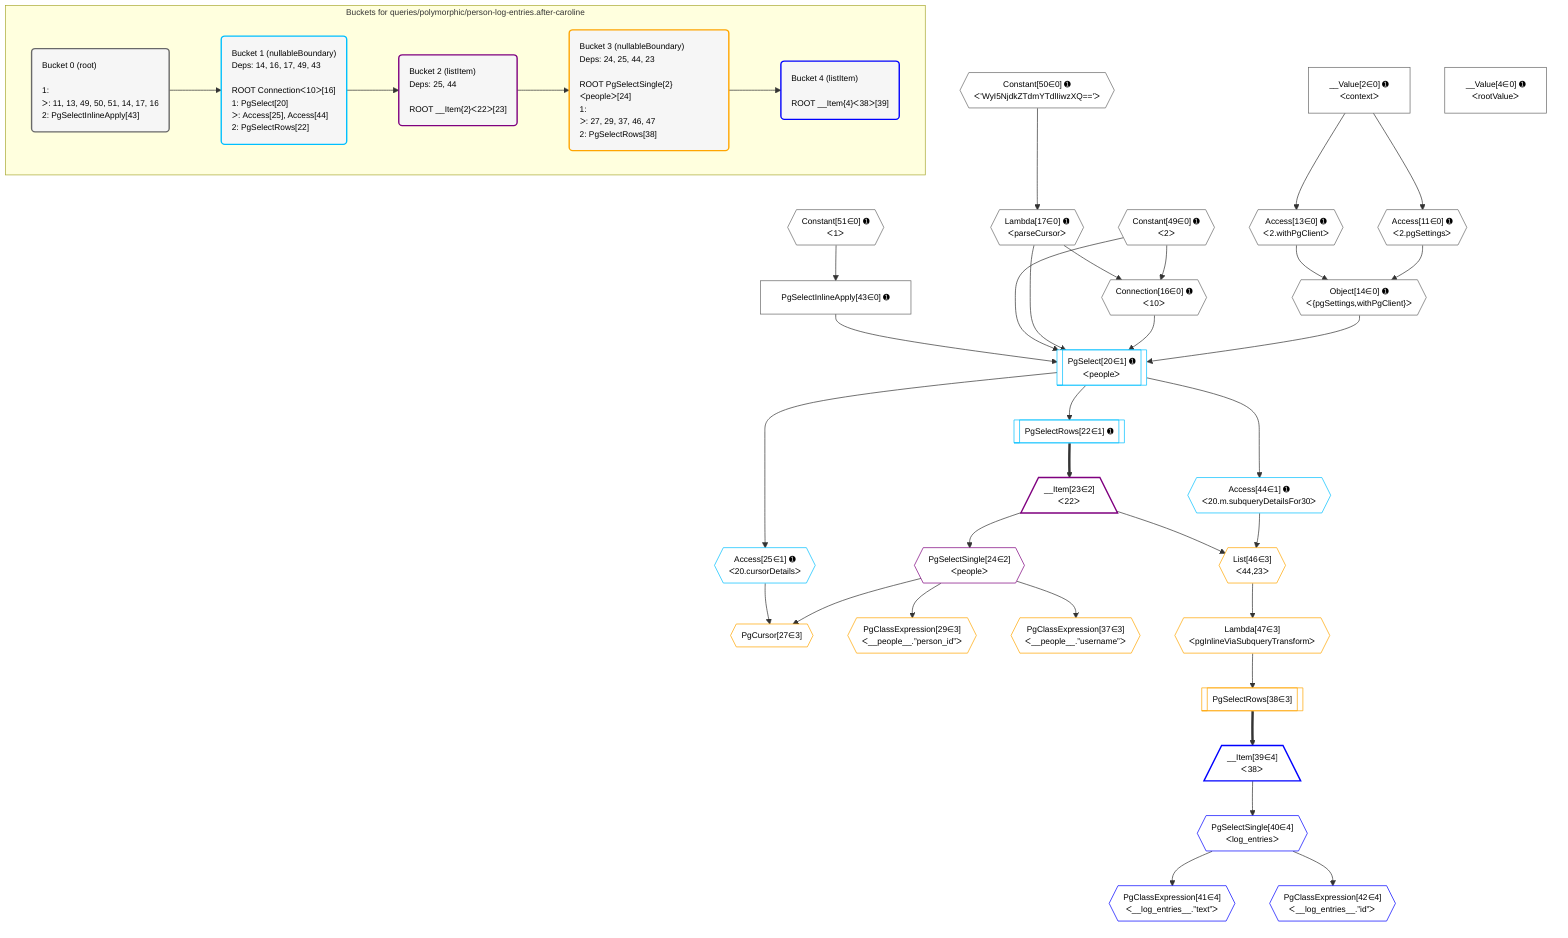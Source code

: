 %%{init: {'themeVariables': { 'fontSize': '12px'}}}%%
graph TD
    classDef path fill:#eee,stroke:#000,color:#000
    classDef plan fill:#fff,stroke-width:1px,color:#000
    classDef itemplan fill:#fff,stroke-width:2px,color:#000
    classDef unbatchedplan fill:#dff,stroke-width:1px,color:#000
    classDef sideeffectplan fill:#fcc,stroke-width:2px,color:#000
    classDef bucket fill:#f6f6f6,color:#000,stroke-width:2px,text-align:left

    subgraph "Buckets for queries/polymorphic/person-log-entries.after-caroline"
    Bucket0("Bucket 0 (root)<br /><br />1: <br />ᐳ: 11, 13, 49, 50, 51, 14, 17, 16<br />2: PgSelectInlineApply[43]"):::bucket
    Bucket1("Bucket 1 (nullableBoundary)<br />Deps: 14, 16, 17, 49, 43<br /><br />ROOT Connectionᐸ10ᐳ[16]<br />1: PgSelect[20]<br />ᐳ: Access[25], Access[44]<br />2: PgSelectRows[22]"):::bucket
    Bucket2("Bucket 2 (listItem)<br />Deps: 25, 44<br /><br />ROOT __Item{2}ᐸ22ᐳ[23]"):::bucket
    Bucket3("Bucket 3 (nullableBoundary)<br />Deps: 24, 25, 44, 23<br /><br />ROOT PgSelectSingle{2}ᐸpeopleᐳ[24]<br />1: <br />ᐳ: 27, 29, 37, 46, 47<br />2: PgSelectRows[38]"):::bucket
    Bucket4("Bucket 4 (listItem)<br /><br />ROOT __Item{4}ᐸ38ᐳ[39]"):::bucket
    end
    Bucket0 --> Bucket1
    Bucket1 --> Bucket2
    Bucket2 --> Bucket3
    Bucket3 --> Bucket4

    %% plan dependencies
    Object14{{"Object[14∈0] ➊<br />ᐸ{pgSettings,withPgClient}ᐳ"}}:::plan
    Access11{{"Access[11∈0] ➊<br />ᐸ2.pgSettingsᐳ"}}:::plan
    Access13{{"Access[13∈0] ➊<br />ᐸ2.withPgClientᐳ"}}:::plan
    Access11 & Access13 --> Object14
    Connection16{{"Connection[16∈0] ➊<br />ᐸ10ᐳ"}}:::plan
    Constant49{{"Constant[49∈0] ➊<br />ᐸ2ᐳ"}}:::plan
    Lambda17{{"Lambda[17∈0] ➊<br />ᐸparseCursorᐳ"}}:::plan
    Constant49 & Lambda17 --> Connection16
    __Value2["__Value[2∈0] ➊<br />ᐸcontextᐳ"]:::plan
    __Value2 --> Access11
    __Value2 --> Access13
    Constant50{{"Constant[50∈0] ➊<br />ᐸ'WyI5NjdkZTdmYTdlIiwzXQ=='ᐳ"}}:::plan
    Constant50 --> Lambda17
    PgSelectInlineApply43["PgSelectInlineApply[43∈0] ➊"]:::plan
    Constant51{{"Constant[51∈0] ➊<br />ᐸ1ᐳ"}}:::plan
    Constant51 --> PgSelectInlineApply43
    __Value4["__Value[4∈0] ➊<br />ᐸrootValueᐳ"]:::plan
    PgSelect20[["PgSelect[20∈1] ➊<br />ᐸpeopleᐳ"]]:::plan
    Object14 & Connection16 & Lambda17 & Constant49 & PgSelectInlineApply43 --> PgSelect20
    PgSelectRows22[["PgSelectRows[22∈1] ➊"]]:::plan
    PgSelect20 --> PgSelectRows22
    Access25{{"Access[25∈1] ➊<br />ᐸ20.cursorDetailsᐳ"}}:::plan
    PgSelect20 --> Access25
    Access44{{"Access[44∈1] ➊<br />ᐸ20.m.subqueryDetailsFor30ᐳ"}}:::plan
    PgSelect20 --> Access44
    __Item23[/"__Item[23∈2]<br />ᐸ22ᐳ"\]:::itemplan
    PgSelectRows22 ==> __Item23
    PgSelectSingle24{{"PgSelectSingle[24∈2]<br />ᐸpeopleᐳ"}}:::plan
    __Item23 --> PgSelectSingle24
    PgCursor27{{"PgCursor[27∈3]"}}:::plan
    PgSelectSingle24 & Access25 --> PgCursor27
    List46{{"List[46∈3]<br />ᐸ44,23ᐳ"}}:::plan
    Access44 & __Item23 --> List46
    PgClassExpression29{{"PgClassExpression[29∈3]<br />ᐸ__people__.”person_id”ᐳ"}}:::plan
    PgSelectSingle24 --> PgClassExpression29
    PgClassExpression37{{"PgClassExpression[37∈3]<br />ᐸ__people__.”username”ᐳ"}}:::plan
    PgSelectSingle24 --> PgClassExpression37
    PgSelectRows38[["PgSelectRows[38∈3]"]]:::plan
    Lambda47{{"Lambda[47∈3]<br />ᐸpgInlineViaSubqueryTransformᐳ"}}:::plan
    Lambda47 --> PgSelectRows38
    List46 --> Lambda47
    __Item39[/"__Item[39∈4]<br />ᐸ38ᐳ"\]:::itemplan
    PgSelectRows38 ==> __Item39
    PgSelectSingle40{{"PgSelectSingle[40∈4]<br />ᐸlog_entriesᐳ"}}:::plan
    __Item39 --> PgSelectSingle40
    PgClassExpression41{{"PgClassExpression[41∈4]<br />ᐸ__log_entries__.”text”ᐳ"}}:::plan
    PgSelectSingle40 --> PgClassExpression41
    PgClassExpression42{{"PgClassExpression[42∈4]<br />ᐸ__log_entries__.”id”ᐳ"}}:::plan
    PgSelectSingle40 --> PgClassExpression42

    %% define steps
    classDef bucket0 stroke:#696969
    class Bucket0,__Value2,__Value4,Access11,Access13,Object14,Connection16,Lambda17,PgSelectInlineApply43,Constant49,Constant50,Constant51 bucket0
    classDef bucket1 stroke:#00bfff
    class Bucket1,PgSelect20,PgSelectRows22,Access25,Access44 bucket1
    classDef bucket2 stroke:#7f007f
    class Bucket2,__Item23,PgSelectSingle24 bucket2
    classDef bucket3 stroke:#ffa500
    class Bucket3,PgCursor27,PgClassExpression29,PgClassExpression37,PgSelectRows38,List46,Lambda47 bucket3
    classDef bucket4 stroke:#0000ff
    class Bucket4,__Item39,PgSelectSingle40,PgClassExpression41,PgClassExpression42 bucket4